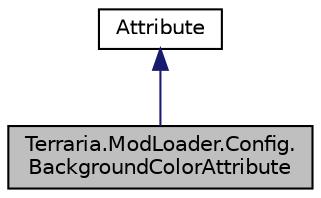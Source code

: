digraph "Terraria.ModLoader.Config.BackgroundColorAttribute"
{
 // LATEX_PDF_SIZE
  edge [fontname="Helvetica",fontsize="10",labelfontname="Helvetica",labelfontsize="10"];
  node [fontname="Helvetica",fontsize="10",shape=record];
  Node1 [label="Terraria.ModLoader.Config.\lBackgroundColorAttribute",height=0.2,width=0.4,color="black", fillcolor="grey75", style="filled", fontcolor="black",tooltip="Specifies a background color to be used for the property, field, or class in the ModConfig UI."];
  Node2 -> Node1 [dir="back",color="midnightblue",fontsize="10",style="solid",fontname="Helvetica"];
  Node2 [label="Attribute",height=0.2,width=0.4,color="black", fillcolor="white", style="filled",URL="$class_attribute.html",tooltip=" "];
}
